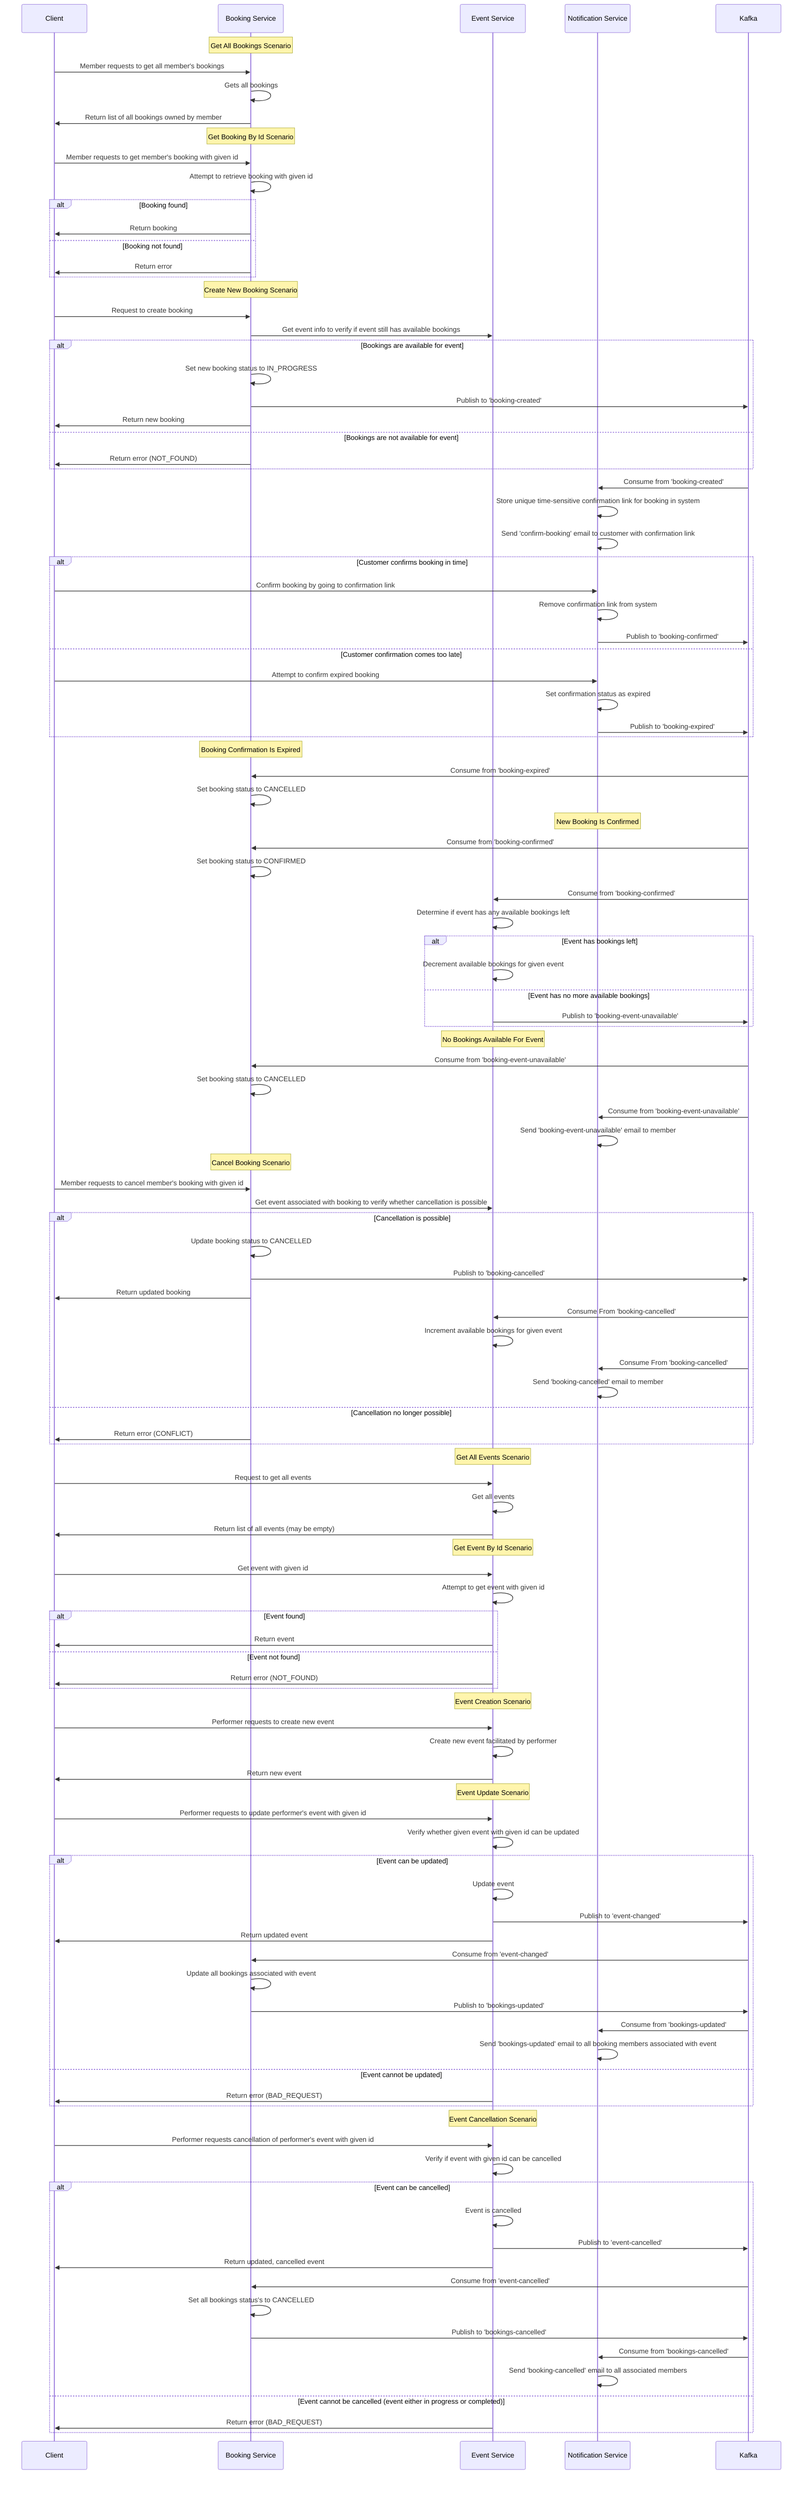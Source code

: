 sequenceDiagram
    participant Client
    participant BS as Booking Service
    participant ES as Event Service
    participant NS as Notification Service
    participant Kafka
%% Start Of Booking Section
    note over BS: Get All Bookings Scenario
    Client ->> BS: Member requests to get all member's bookings
    BS ->> BS: Gets all bookings
    BS ->> Client: Return list of all bookings owned by member
    note over BS: Get Booking By Id Scenario
    Client ->> BS: Member requests to get member's booking with given id
    BS ->> BS: Attempt to retrieve booking with given id

    alt Booking found
        BS ->> Client: Return booking
    else Booking not found
        BS ->> Client: Return error
    end

    note over BS: Create New Booking Scenario
    Client ->> BS: Request to create booking
    BS ->> ES: Get event info to verify if event still has available bookings

    alt Bookings are available for event
        BS ->> BS: Set new booking status to IN_PROGRESS
        BS ->> Kafka: Publish to 'booking-created'
        BS ->> Client: Return new booking
    else Bookings are not available for event
        BS ->> Client: Return error (NOT_FOUND)
    end

    Kafka ->> NS: Consume from 'booking-created'
    NS ->> NS: Store unique time-sensitive confirmation link for booking in system
    NS ->> NS: Send 'confirm-booking' email to customer with confirmation link

    alt Customer confirms booking in time
        Client ->> NS: Confirm booking by going to confirmation link
        NS ->> NS: Remove confirmation link from system
        NS ->> Kafka: Publish to 'booking-confirmed'
    else Customer confirmation comes too late
        Client ->> NS: Attempt to confirm expired booking
        NS ->> NS: Set confirmation status as expired
        NS ->> Kafka: Publish to 'booking-expired'
    end

    note over BS: Booking Confirmation Is Expired
    Kafka ->> BS: Consume from 'booking-expired'
    BS ->> BS: Set booking status to CANCELLED

    note over NS: New Booking Is Confirmed
    Kafka ->> BS: Consume from 'booking-confirmed'
    BS ->> BS: Set booking status to CONFIRMED
    Kafka ->> ES: Consume from 'booking-confirmed'
    ES ->> ES: Determine if event has any available bookings left

    alt Event has bookings left
        ES ->> ES: Decrement available bookings for given event
    else Event has no more available bookings
        ES ->> Kafka: Publish to 'booking-event-unavailable'
    end

    note over ES: No Bookings Available For Event
    Kafka ->> BS: Consume from 'booking-event-unavailable'
    BS ->> BS: Set booking status to CANCELLED
    Kafka ->> NS: Consume from 'booking-event-unavailable'
    NS ->> NS: Send 'booking-event-unavailable' email to member
    note over BS: Cancel Booking Scenario
    Client ->> BS: Member requests to cancel member's booking with given id
    BS ->> ES: Get event associated with booking to verify whether cancellation is possible

    alt Cancellation is possible
        BS ->> BS: Update booking status to CANCELLED
        BS ->> Kafka: Publish to 'booking-cancelled'
        BS ->> Client: Return updated booking
        Kafka ->> ES: Consume From 'booking-cancelled'
        ES ->> ES: Increment available bookings for given event
        Kafka ->> NS: Consume From 'booking-cancelled'
        NS ->> NS: Send 'booking-cancelled' email to member

    else Cancellation no longer possible
        BS ->> Client: Return error (CONFLICT)
    end
%% End Of Booking Section

%% Start Of Events Section
    note over ES: Get All Events Scenario
    Client ->> ES: Request to get all events
    ES ->> ES: Get all events
    ES ->> Client: Return list of all events (may be empty)
    note over ES: Get Event By Id Scenario
    Client ->> ES: Get event with given id
    ES ->> ES: Attempt to get event with given id

    alt Event found
        ES ->> Client: Return event
    else Event not found
        ES ->> Client: Return error (NOT_FOUND)
    end

    note over ES: Event Creation Scenario
    Client ->> ES: Performer requests to create new event
    ES ->> ES: Create new event facilitated by performer
    ES ->> Client: Return new event
    note over ES: Event Update Scenario
    Client ->> ES: Performer requests to update performer's event with given id
    ES ->> ES: Verify whether given event with given id can be updated

    alt Event can be updated
        ES ->> ES: Update event
        ES ->> Kafka: Publish to 'event-changed'
        ES ->> Client: Return updated event
        Kafka ->> BS: Consume from 'event-changed'
        BS ->> BS: Update all bookings associated with event
        BS ->> Kafka: Publish to 'bookings-updated'
        Kafka ->> NS: Consume from 'bookings-updated'
        NS ->> NS: Send 'bookings-updated' email to all booking members associated with event

    else Event cannot be updated
        ES ->> Client: Return error (BAD_REQUEST)
    end

    note over ES: Event Cancellation Scenario
    Client ->> ES: Performer requests cancellation of performer's event with given id
    ES ->> ES: Verify if event with given id can be cancelled

    alt Event can be cancelled
        ES ->> ES: Event is cancelled
        ES ->> Kafka: Publish to 'event-cancelled'
        ES ->> Client: Return updated, cancelled event
        Kafka ->> BS: Consume from 'event-cancelled'
        BS ->> BS: Set all bookings status's to CANCELLED
        BS ->> Kafka: Publish to 'bookings-cancelled'
        Kafka ->> NS: Consume from 'bookings-cancelled'
        NS ->> NS: Send 'booking-cancelled' email to all associated members

    else Event cannot be cancelled (event either in progress or completed)
        ES ->> Client: Return error (BAD_REQUEST)
    end
%% End Of Events Section